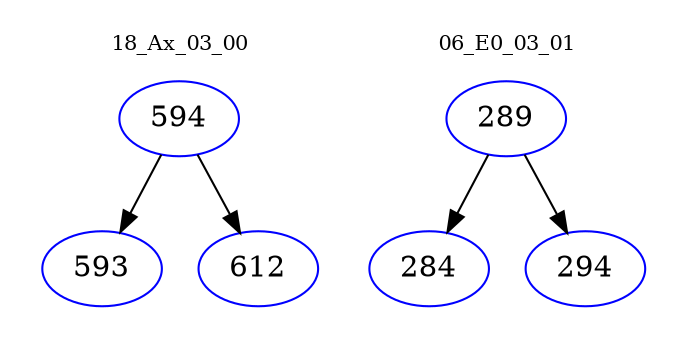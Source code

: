 digraph{
subgraph cluster_0 {
color = white
label = "18_Ax_03_00";
fontsize=10;
T0_594 [label="594", color="blue"]
T0_594 -> T0_593 [color="black"]
T0_593 [label="593", color="blue"]
T0_594 -> T0_612 [color="black"]
T0_612 [label="612", color="blue"]
}
subgraph cluster_1 {
color = white
label = "06_E0_03_01";
fontsize=10;
T1_289 [label="289", color="blue"]
T1_289 -> T1_284 [color="black"]
T1_284 [label="284", color="blue"]
T1_289 -> T1_294 [color="black"]
T1_294 [label="294", color="blue"]
}
}

